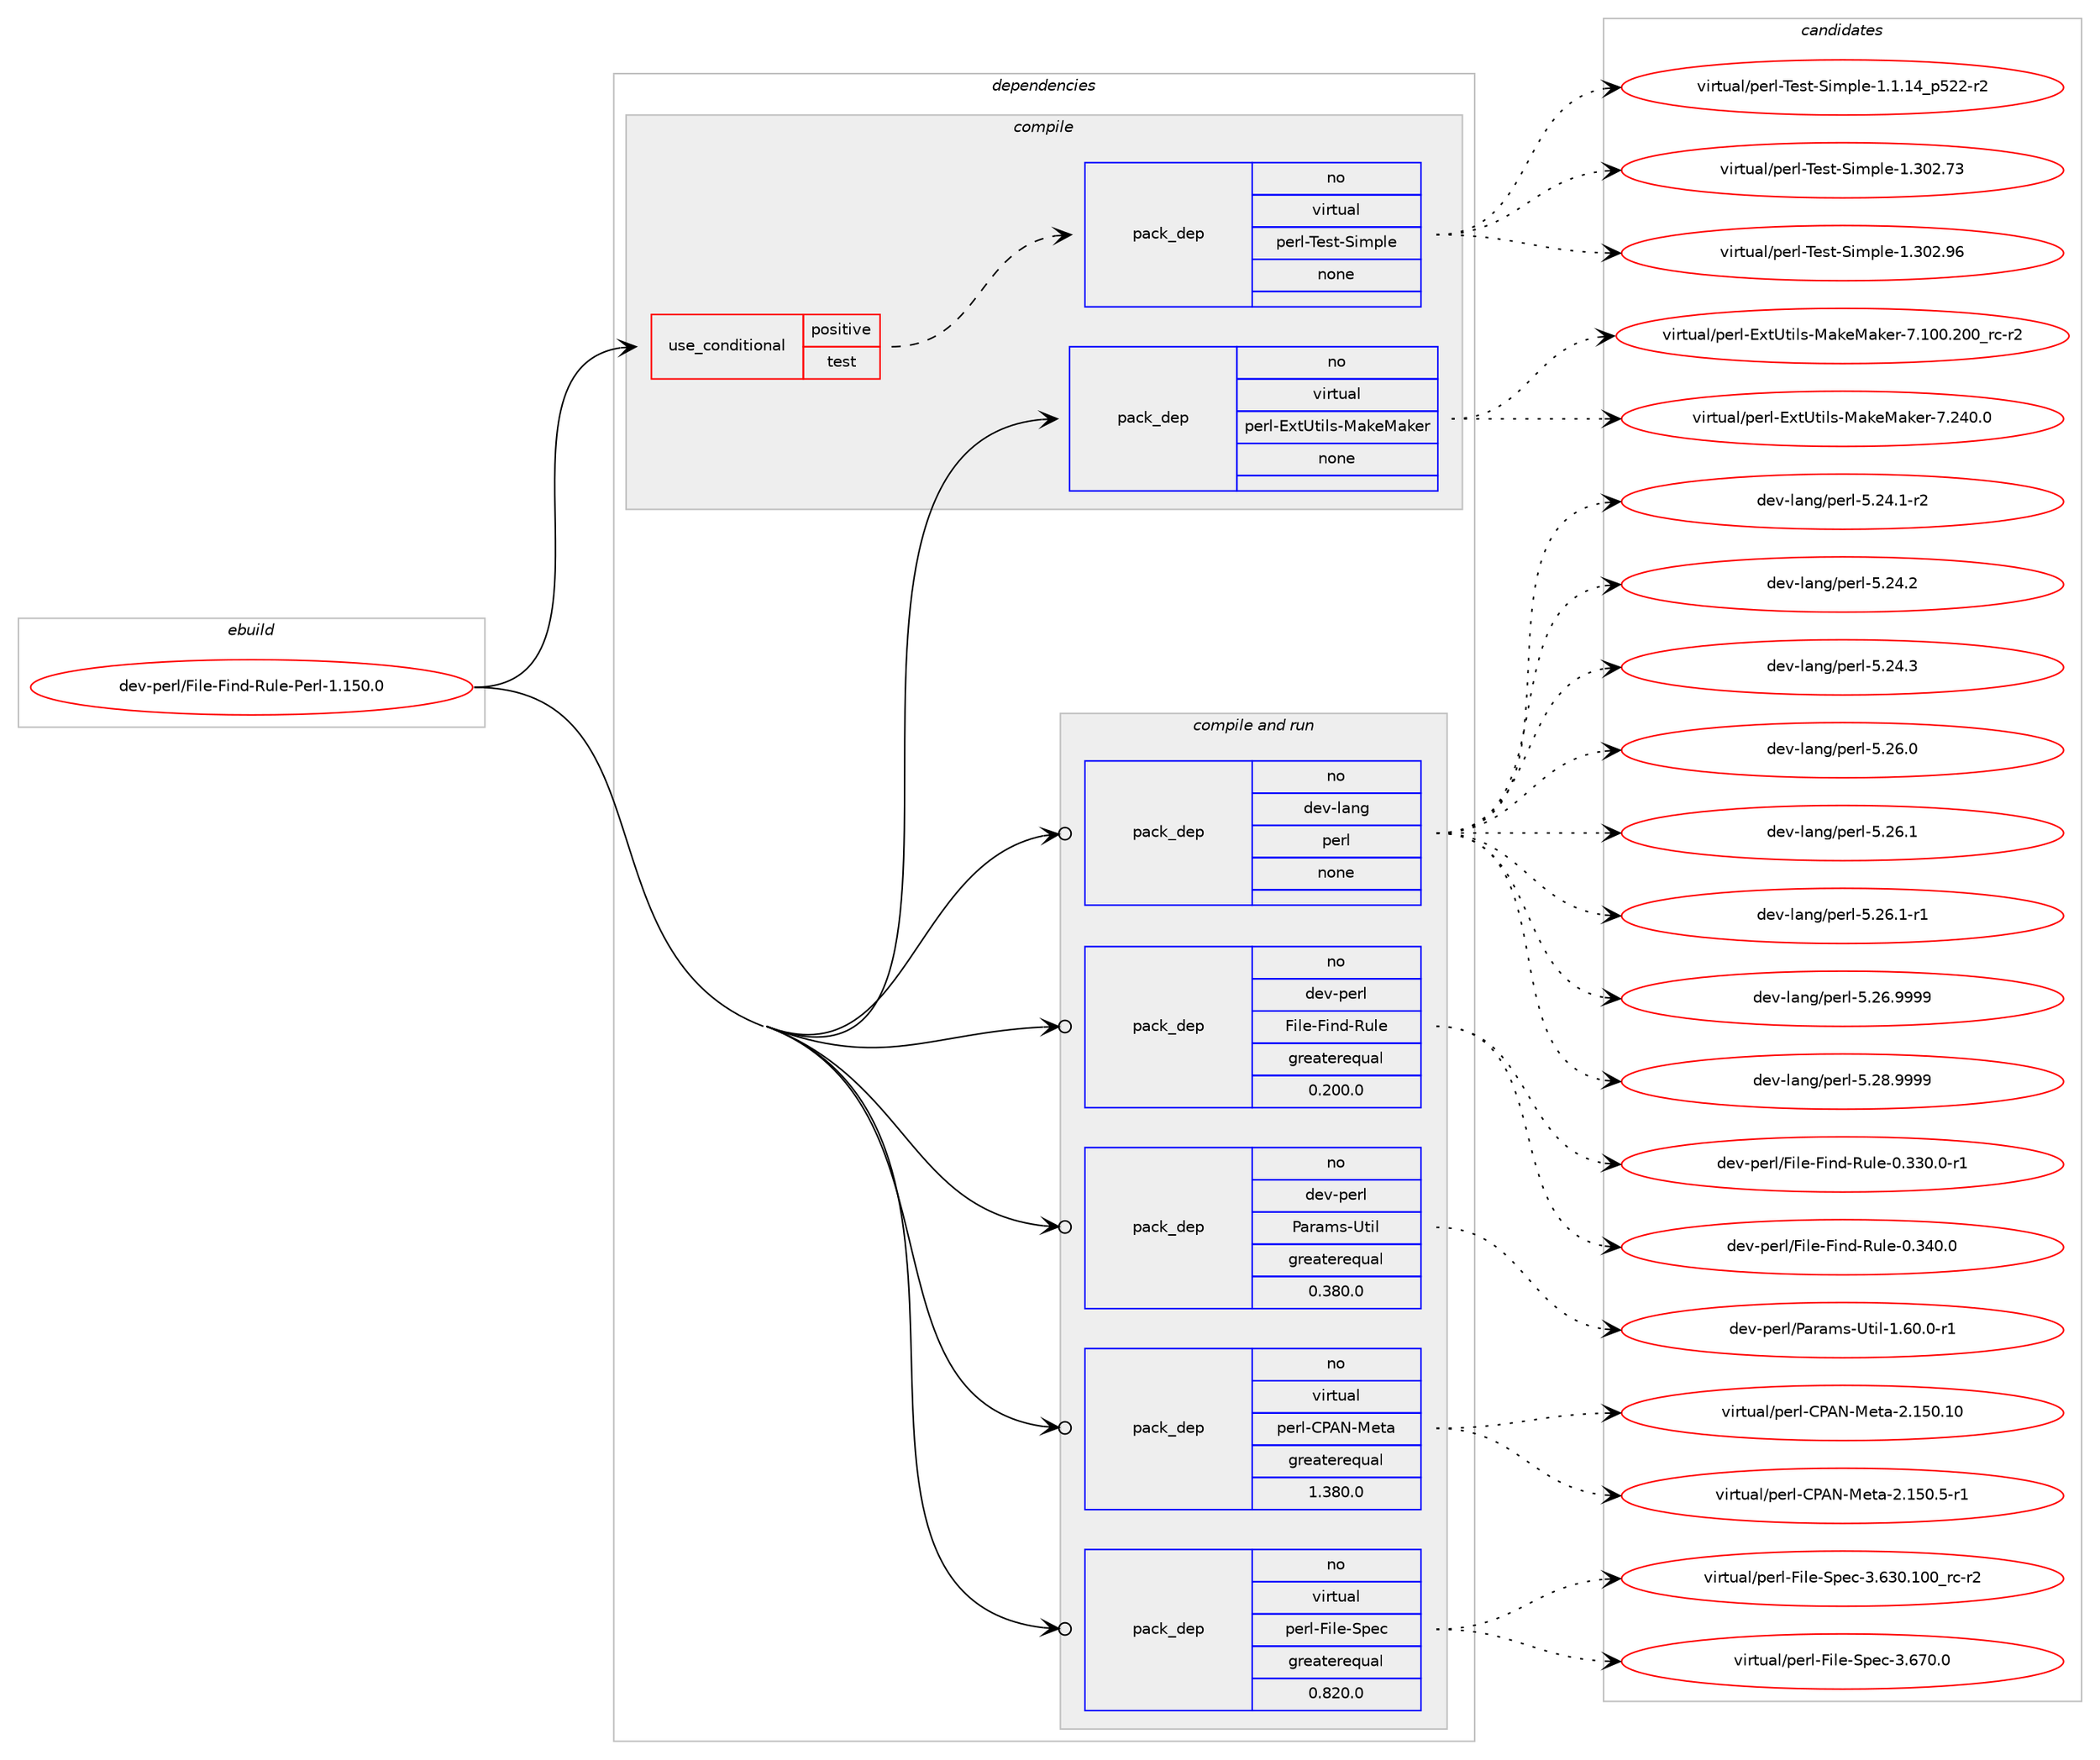 digraph prolog {

# *************
# Graph options
# *************

newrank=true;
concentrate=true;
compound=true;
graph [rankdir=LR,fontname=Helvetica,fontsize=10,ranksep=1.5];#, ranksep=2.5, nodesep=0.2];
edge  [arrowhead=vee];
node  [fontname=Helvetica,fontsize=10];

# **********
# The ebuild
# **********

subgraph cluster_leftcol {
color=gray;
rank=same;
label=<<i>ebuild</i>>;
id [label="dev-perl/File-Find-Rule-Perl-1.150.0", color=red, width=4, href="../dev-perl/File-Find-Rule-Perl-1.150.0.svg"];
}

# ****************
# The dependencies
# ****************

subgraph cluster_midcol {
color=gray;
label=<<i>dependencies</i>>;
subgraph cluster_compile {
fillcolor="#eeeeee";
style=filled;
label=<<i>compile</i>>;
subgraph cond27210 {
dependency130189 [label=<<TABLE BORDER="0" CELLBORDER="1" CELLSPACING="0" CELLPADDING="4"><TR><TD ROWSPAN="3" CELLPADDING="10">use_conditional</TD></TR><TR><TD>positive</TD></TR><TR><TD>test</TD></TR></TABLE>>, shape=none, color=red];
subgraph pack99308 {
dependency130190 [label=<<TABLE BORDER="0" CELLBORDER="1" CELLSPACING="0" CELLPADDING="4" WIDTH="220"><TR><TD ROWSPAN="6" CELLPADDING="30">pack_dep</TD></TR><TR><TD WIDTH="110">no</TD></TR><TR><TD>virtual</TD></TR><TR><TD>perl-Test-Simple</TD></TR><TR><TD>none</TD></TR><TR><TD></TD></TR></TABLE>>, shape=none, color=blue];
}
dependency130189:e -> dependency130190:w [weight=20,style="dashed",arrowhead="vee"];
}
id:e -> dependency130189:w [weight=20,style="solid",arrowhead="vee"];
subgraph pack99309 {
dependency130191 [label=<<TABLE BORDER="0" CELLBORDER="1" CELLSPACING="0" CELLPADDING="4" WIDTH="220"><TR><TD ROWSPAN="6" CELLPADDING="30">pack_dep</TD></TR><TR><TD WIDTH="110">no</TD></TR><TR><TD>virtual</TD></TR><TR><TD>perl-ExtUtils-MakeMaker</TD></TR><TR><TD>none</TD></TR><TR><TD></TD></TR></TABLE>>, shape=none, color=blue];
}
id:e -> dependency130191:w [weight=20,style="solid",arrowhead="vee"];
}
subgraph cluster_compileandrun {
fillcolor="#eeeeee";
style=filled;
label=<<i>compile and run</i>>;
subgraph pack99310 {
dependency130192 [label=<<TABLE BORDER="0" CELLBORDER="1" CELLSPACING="0" CELLPADDING="4" WIDTH="220"><TR><TD ROWSPAN="6" CELLPADDING="30">pack_dep</TD></TR><TR><TD WIDTH="110">no</TD></TR><TR><TD>dev-lang</TD></TR><TR><TD>perl</TD></TR><TR><TD>none</TD></TR><TR><TD></TD></TR></TABLE>>, shape=none, color=blue];
}
id:e -> dependency130192:w [weight=20,style="solid",arrowhead="odotvee"];
subgraph pack99311 {
dependency130193 [label=<<TABLE BORDER="0" CELLBORDER="1" CELLSPACING="0" CELLPADDING="4" WIDTH="220"><TR><TD ROWSPAN="6" CELLPADDING="30">pack_dep</TD></TR><TR><TD WIDTH="110">no</TD></TR><TR><TD>dev-perl</TD></TR><TR><TD>File-Find-Rule</TD></TR><TR><TD>greaterequal</TD></TR><TR><TD>0.200.0</TD></TR></TABLE>>, shape=none, color=blue];
}
id:e -> dependency130193:w [weight=20,style="solid",arrowhead="odotvee"];
subgraph pack99312 {
dependency130194 [label=<<TABLE BORDER="0" CELLBORDER="1" CELLSPACING="0" CELLPADDING="4" WIDTH="220"><TR><TD ROWSPAN="6" CELLPADDING="30">pack_dep</TD></TR><TR><TD WIDTH="110">no</TD></TR><TR><TD>dev-perl</TD></TR><TR><TD>Params-Util</TD></TR><TR><TD>greaterequal</TD></TR><TR><TD>0.380.0</TD></TR></TABLE>>, shape=none, color=blue];
}
id:e -> dependency130194:w [weight=20,style="solid",arrowhead="odotvee"];
subgraph pack99313 {
dependency130195 [label=<<TABLE BORDER="0" CELLBORDER="1" CELLSPACING="0" CELLPADDING="4" WIDTH="220"><TR><TD ROWSPAN="6" CELLPADDING="30">pack_dep</TD></TR><TR><TD WIDTH="110">no</TD></TR><TR><TD>virtual</TD></TR><TR><TD>perl-CPAN-Meta</TD></TR><TR><TD>greaterequal</TD></TR><TR><TD>1.380.0</TD></TR></TABLE>>, shape=none, color=blue];
}
id:e -> dependency130195:w [weight=20,style="solid",arrowhead="odotvee"];
subgraph pack99314 {
dependency130196 [label=<<TABLE BORDER="0" CELLBORDER="1" CELLSPACING="0" CELLPADDING="4" WIDTH="220"><TR><TD ROWSPAN="6" CELLPADDING="30">pack_dep</TD></TR><TR><TD WIDTH="110">no</TD></TR><TR><TD>virtual</TD></TR><TR><TD>perl-File-Spec</TD></TR><TR><TD>greaterequal</TD></TR><TR><TD>0.820.0</TD></TR></TABLE>>, shape=none, color=blue];
}
id:e -> dependency130196:w [weight=20,style="solid",arrowhead="odotvee"];
}
subgraph cluster_run {
fillcolor="#eeeeee";
style=filled;
label=<<i>run</i>>;
}
}

# **************
# The candidates
# **************

subgraph cluster_choices {
rank=same;
color=gray;
label=<<i>candidates</i>>;

subgraph choice99308 {
color=black;
nodesep=1;
choice11810511411611797108471121011141084584101115116458310510911210810145494649464952951125350504511450 [label="virtual/perl-Test-Simple-1.1.14_p522-r2", color=red, width=4,href="../virtual/perl-Test-Simple-1.1.14_p522-r2.svg"];
choice118105114116117971084711210111410845841011151164583105109112108101454946514850465551 [label="virtual/perl-Test-Simple-1.302.73", color=red, width=4,href="../virtual/perl-Test-Simple-1.302.73.svg"];
choice118105114116117971084711210111410845841011151164583105109112108101454946514850465754 [label="virtual/perl-Test-Simple-1.302.96", color=red, width=4,href="../virtual/perl-Test-Simple-1.302.96.svg"];
dependency130190:e -> choice11810511411611797108471121011141084584101115116458310510911210810145494649464952951125350504511450:w [style=dotted,weight="100"];
dependency130190:e -> choice118105114116117971084711210111410845841011151164583105109112108101454946514850465551:w [style=dotted,weight="100"];
dependency130190:e -> choice118105114116117971084711210111410845841011151164583105109112108101454946514850465754:w [style=dotted,weight="100"];
}
subgraph choice99309 {
color=black;
nodesep=1;
choice118105114116117971084711210111410845691201168511610510811545779710710177971071011144555464948484650484895114994511450 [label="virtual/perl-ExtUtils-MakeMaker-7.100.200_rc-r2", color=red, width=4,href="../virtual/perl-ExtUtils-MakeMaker-7.100.200_rc-r2.svg"];
choice118105114116117971084711210111410845691201168511610510811545779710710177971071011144555465052484648 [label="virtual/perl-ExtUtils-MakeMaker-7.240.0", color=red, width=4,href="../virtual/perl-ExtUtils-MakeMaker-7.240.0.svg"];
dependency130191:e -> choice118105114116117971084711210111410845691201168511610510811545779710710177971071011144555464948484650484895114994511450:w [style=dotted,weight="100"];
dependency130191:e -> choice118105114116117971084711210111410845691201168511610510811545779710710177971071011144555465052484648:w [style=dotted,weight="100"];
}
subgraph choice99310 {
color=black;
nodesep=1;
choice100101118451089711010347112101114108455346505246494511450 [label="dev-lang/perl-5.24.1-r2", color=red, width=4,href="../dev-lang/perl-5.24.1-r2.svg"];
choice10010111845108971101034711210111410845534650524650 [label="dev-lang/perl-5.24.2", color=red, width=4,href="../dev-lang/perl-5.24.2.svg"];
choice10010111845108971101034711210111410845534650524651 [label="dev-lang/perl-5.24.3", color=red, width=4,href="../dev-lang/perl-5.24.3.svg"];
choice10010111845108971101034711210111410845534650544648 [label="dev-lang/perl-5.26.0", color=red, width=4,href="../dev-lang/perl-5.26.0.svg"];
choice10010111845108971101034711210111410845534650544649 [label="dev-lang/perl-5.26.1", color=red, width=4,href="../dev-lang/perl-5.26.1.svg"];
choice100101118451089711010347112101114108455346505446494511449 [label="dev-lang/perl-5.26.1-r1", color=red, width=4,href="../dev-lang/perl-5.26.1-r1.svg"];
choice10010111845108971101034711210111410845534650544657575757 [label="dev-lang/perl-5.26.9999", color=red, width=4,href="../dev-lang/perl-5.26.9999.svg"];
choice10010111845108971101034711210111410845534650564657575757 [label="dev-lang/perl-5.28.9999", color=red, width=4,href="../dev-lang/perl-5.28.9999.svg"];
dependency130192:e -> choice100101118451089711010347112101114108455346505246494511450:w [style=dotted,weight="100"];
dependency130192:e -> choice10010111845108971101034711210111410845534650524650:w [style=dotted,weight="100"];
dependency130192:e -> choice10010111845108971101034711210111410845534650524651:w [style=dotted,weight="100"];
dependency130192:e -> choice10010111845108971101034711210111410845534650544648:w [style=dotted,weight="100"];
dependency130192:e -> choice10010111845108971101034711210111410845534650544649:w [style=dotted,weight="100"];
dependency130192:e -> choice100101118451089711010347112101114108455346505446494511449:w [style=dotted,weight="100"];
dependency130192:e -> choice10010111845108971101034711210111410845534650544657575757:w [style=dotted,weight="100"];
dependency130192:e -> choice10010111845108971101034711210111410845534650564657575757:w [style=dotted,weight="100"];
}
subgraph choice99311 {
color=black;
nodesep=1;
choice1001011184511210111410847701051081014570105110100458211710810145484651514846484511449 [label="dev-perl/File-Find-Rule-0.330.0-r1", color=red, width=4,href="../dev-perl/File-Find-Rule-0.330.0-r1.svg"];
choice100101118451121011141084770105108101457010511010045821171081014548465152484648 [label="dev-perl/File-Find-Rule-0.340.0", color=red, width=4,href="../dev-perl/File-Find-Rule-0.340.0.svg"];
dependency130193:e -> choice1001011184511210111410847701051081014570105110100458211710810145484651514846484511449:w [style=dotted,weight="100"];
dependency130193:e -> choice100101118451121011141084770105108101457010511010045821171081014548465152484648:w [style=dotted,weight="100"];
}
subgraph choice99312 {
color=black;
nodesep=1;
choice10010111845112101114108478097114971091154585116105108454946544846484511449 [label="dev-perl/Params-Util-1.60.0-r1", color=red, width=4,href="../dev-perl/Params-Util-1.60.0-r1.svg"];
dependency130194:e -> choice10010111845112101114108478097114971091154585116105108454946544846484511449:w [style=dotted,weight="100"];
}
subgraph choice99313 {
color=black;
nodesep=1;
choice11810511411611797108471121011141084567806578457710111697455046495348464948 [label="virtual/perl-CPAN-Meta-2.150.10", color=red, width=4,href="../virtual/perl-CPAN-Meta-2.150.10.svg"];
choice1181051141161179710847112101114108456780657845771011169745504649534846534511449 [label="virtual/perl-CPAN-Meta-2.150.5-r1", color=red, width=4,href="../virtual/perl-CPAN-Meta-2.150.5-r1.svg"];
dependency130195:e -> choice11810511411611797108471121011141084567806578457710111697455046495348464948:w [style=dotted,weight="100"];
dependency130195:e -> choice1181051141161179710847112101114108456780657845771011169745504649534846534511449:w [style=dotted,weight="100"];
}
subgraph choice99314 {
color=black;
nodesep=1;
choice118105114116117971084711210111410845701051081014583112101994551465451484649484895114994511450 [label="virtual/perl-File-Spec-3.630.100_rc-r2", color=red, width=4,href="../virtual/perl-File-Spec-3.630.100_rc-r2.svg"];
choice118105114116117971084711210111410845701051081014583112101994551465455484648 [label="virtual/perl-File-Spec-3.670.0", color=red, width=4,href="../virtual/perl-File-Spec-3.670.0.svg"];
dependency130196:e -> choice118105114116117971084711210111410845701051081014583112101994551465451484649484895114994511450:w [style=dotted,weight="100"];
dependency130196:e -> choice118105114116117971084711210111410845701051081014583112101994551465455484648:w [style=dotted,weight="100"];
}
}

}
